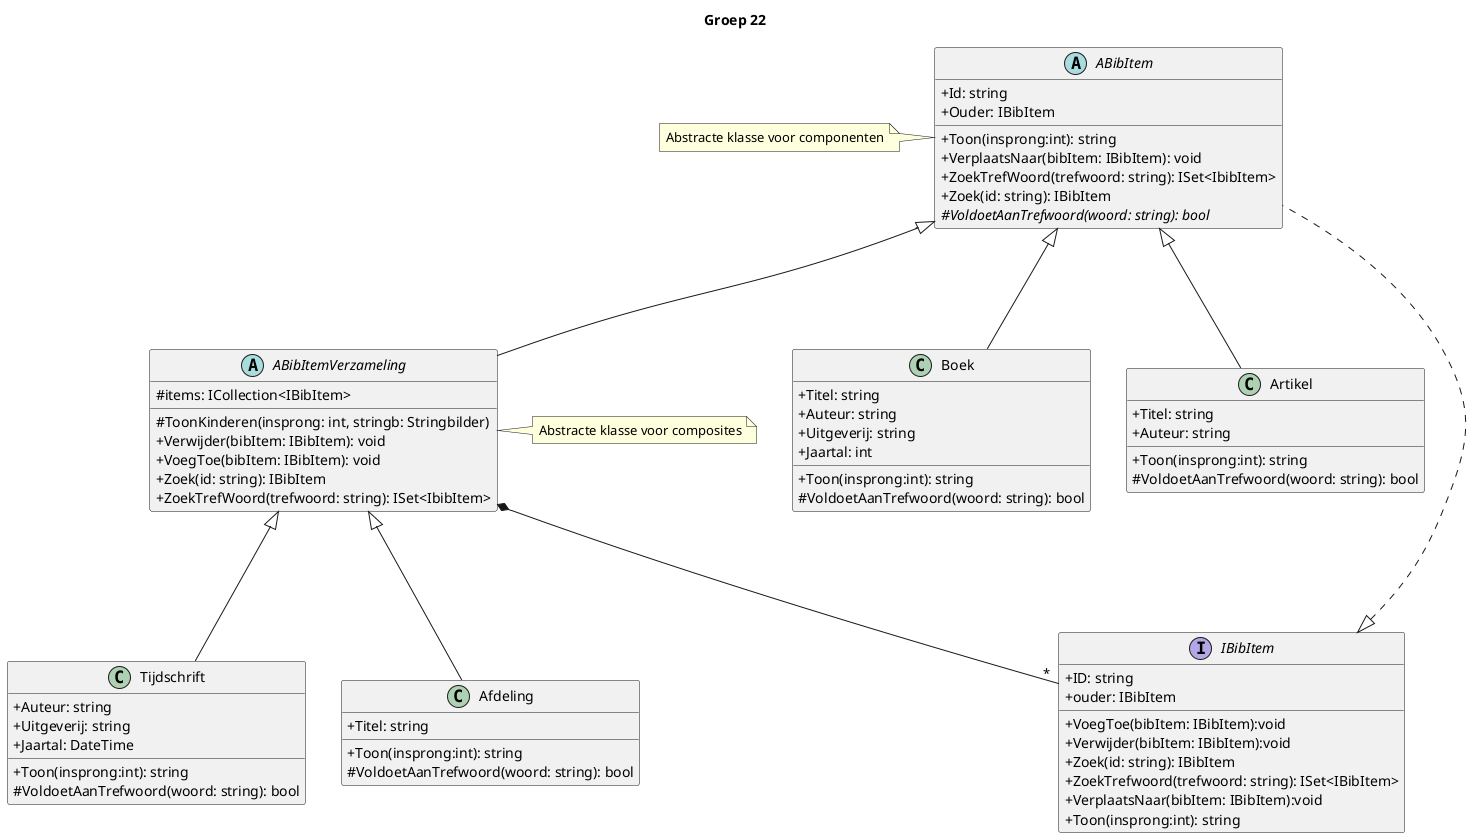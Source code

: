 @startuml 22
skinparam classAttributeIconSize 0
title Groep 22

interface IBibItem {
    +ID: string
    +ouder: IBibItem
    +VoegToe(bibItem: IBibItem):void
    +Verwijder(bibItem: IBibItem):void
    +Zoek(id: string): IBibItem
    +ZoekTrefwoord(trefwoord: string): ISet<IBibItem>
    +VerplaatsNaar(bibItem: IBibItem):void
    +Toon(insprong:int): string
}

class Boek{
    +Titel: string
    +Auteur: string
    +Uitgeverij: string
    +Jaartal: int
    +Toon(insprong:int): string
    #VoldoetAanTrefwoord(woord: string): bool
}

class Artikel{
    +Titel: string
    +Auteur: string
    +Toon(insprong:int): string
    #VoldoetAanTrefwoord(woord: string): bool
}

class Tijdschrift{

    +Auteur: string
    +Uitgeverij: string
    +Jaartal: DateTime
    +Toon(insprong:int): string
    #VoldoetAanTrefwoord(woord: string): bool
}

class Afdeling{
    +Titel: string
    +Toon(insprong:int): string
    #VoldoetAanTrefwoord(woord: string): bool
}

abstract ABibItem{

    +Id: string
    +Ouder: IBibItem
    +Toon(insprong:int): string
    +VerplaatsNaar(bibItem: IBibItem): void
    +ZoekTrefWoord(trefwoord: string): ISet<IbibItem>
    +Zoek(id: string): IBibItem
    #{abstract}VoldoetAanTrefwoord(woord: string): bool
}
note left: Abstracte klasse voor componenten

abstract ABibItemVerzameling{
    #items: ICollection<IBibItem>
    #ToonKinderen(insprong: int, stringb: Stringbilder)
    +Verwijder(bibItem: IBibItem): void
    +VoegToe(bibItem: IBibItem): void
    +Zoek(id: string): IBibItem
    +ZoekTrefWoord(trefwoord: string): ISet<IbibItem>
}
note right: Abstracte klasse voor composites

IBibItem <|... ABibItem
ABibItemVerzameling *--- "*"IBibItem
ABibItem <|--- ABibItemVerzameling
ABibItem <|--- Boek
ABibItem <|--- Artikel
ABibItemVerzameling <|--- Tijdschrift
ABibItemVerzameling <|--- Afdeling
@enduml